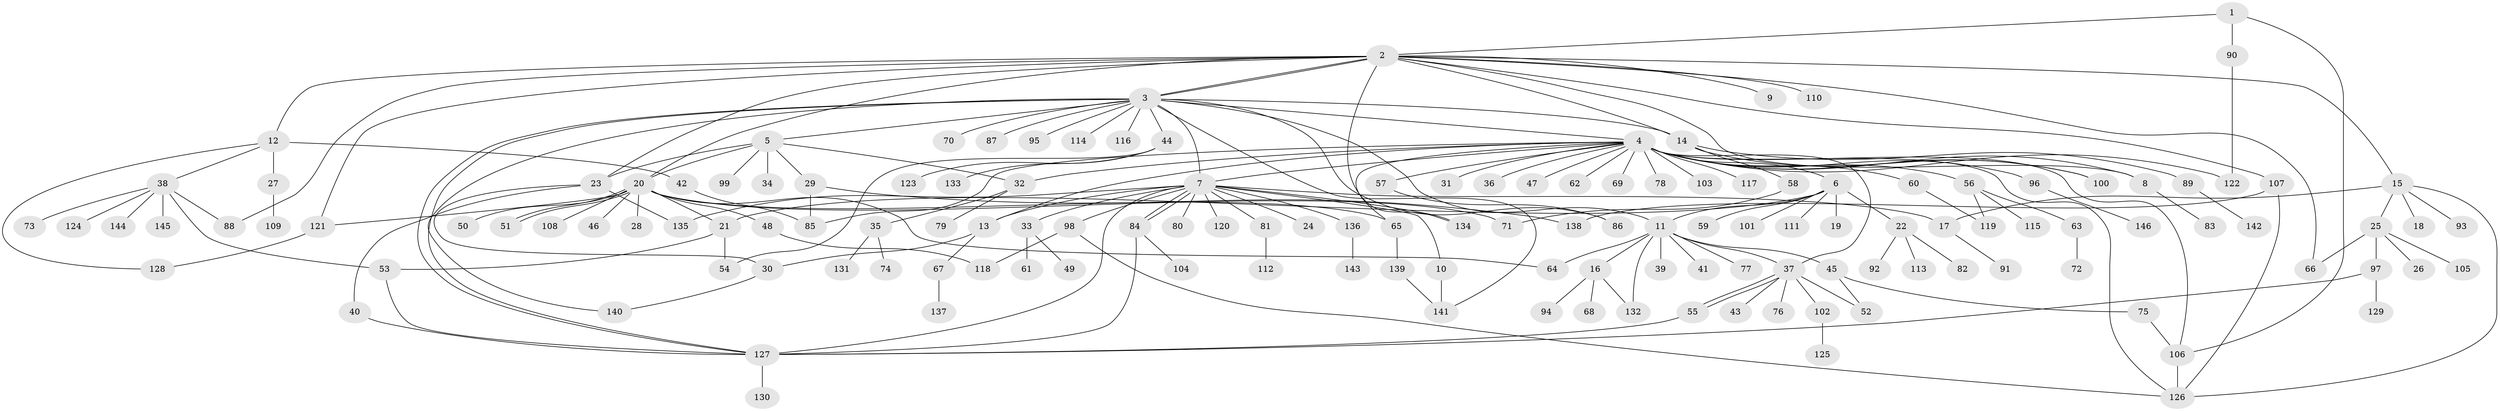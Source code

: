 // Generated by graph-tools (version 1.1) at 2025/47/03/09/25 04:47:21]
// undirected, 146 vertices, 198 edges
graph export_dot {
graph [start="1"]
  node [color=gray90,style=filled];
  1;
  2;
  3;
  4;
  5;
  6;
  7;
  8;
  9;
  10;
  11;
  12;
  13;
  14;
  15;
  16;
  17;
  18;
  19;
  20;
  21;
  22;
  23;
  24;
  25;
  26;
  27;
  28;
  29;
  30;
  31;
  32;
  33;
  34;
  35;
  36;
  37;
  38;
  39;
  40;
  41;
  42;
  43;
  44;
  45;
  46;
  47;
  48;
  49;
  50;
  51;
  52;
  53;
  54;
  55;
  56;
  57;
  58;
  59;
  60;
  61;
  62;
  63;
  64;
  65;
  66;
  67;
  68;
  69;
  70;
  71;
  72;
  73;
  74;
  75;
  76;
  77;
  78;
  79;
  80;
  81;
  82;
  83;
  84;
  85;
  86;
  87;
  88;
  89;
  90;
  91;
  92;
  93;
  94;
  95;
  96;
  97;
  98;
  99;
  100;
  101;
  102;
  103;
  104;
  105;
  106;
  107;
  108;
  109;
  110;
  111;
  112;
  113;
  114;
  115;
  116;
  117;
  118;
  119;
  120;
  121;
  122;
  123;
  124;
  125;
  126;
  127;
  128;
  129;
  130;
  131;
  132;
  133;
  134;
  135;
  136;
  137;
  138;
  139;
  140;
  141;
  142;
  143;
  144;
  145;
  146;
  1 -- 2;
  1 -- 90;
  1 -- 106;
  2 -- 3;
  2 -- 3;
  2 -- 8;
  2 -- 9;
  2 -- 12;
  2 -- 14;
  2 -- 15;
  2 -- 20;
  2 -- 23;
  2 -- 66;
  2 -- 88;
  2 -- 107;
  2 -- 110;
  2 -- 121;
  2 -- 134;
  3 -- 4;
  3 -- 5;
  3 -- 7;
  3 -- 11;
  3 -- 14;
  3 -- 44;
  3 -- 70;
  3 -- 86;
  3 -- 87;
  3 -- 95;
  3 -- 114;
  3 -- 116;
  3 -- 127;
  3 -- 127;
  3 -- 140;
  3 -- 141;
  4 -- 6;
  4 -- 7;
  4 -- 8;
  4 -- 13;
  4 -- 31;
  4 -- 32;
  4 -- 36;
  4 -- 37;
  4 -- 47;
  4 -- 56;
  4 -- 57;
  4 -- 60;
  4 -- 62;
  4 -- 65;
  4 -- 69;
  4 -- 78;
  4 -- 85;
  4 -- 96;
  4 -- 100;
  4 -- 103;
  4 -- 106;
  4 -- 117;
  4 -- 122;
  4 -- 126;
  5 -- 20;
  5 -- 23;
  5 -- 29;
  5 -- 32;
  5 -- 34;
  5 -- 99;
  6 -- 11;
  6 -- 19;
  6 -- 21;
  6 -- 22;
  6 -- 59;
  6 -- 101;
  6 -- 111;
  7 -- 10;
  7 -- 13;
  7 -- 17;
  7 -- 24;
  7 -- 33;
  7 -- 80;
  7 -- 81;
  7 -- 84;
  7 -- 84;
  7 -- 98;
  7 -- 120;
  7 -- 127;
  7 -- 134;
  7 -- 135;
  7 -- 136;
  8 -- 83;
  10 -- 141;
  11 -- 16;
  11 -- 37;
  11 -- 39;
  11 -- 41;
  11 -- 45;
  11 -- 64;
  11 -- 77;
  11 -- 132;
  12 -- 27;
  12 -- 38;
  12 -- 42;
  12 -- 128;
  13 -- 30;
  13 -- 67;
  14 -- 58;
  14 -- 89;
  14 -- 100;
  15 -- 17;
  15 -- 18;
  15 -- 25;
  15 -- 93;
  15 -- 126;
  16 -- 68;
  16 -- 94;
  16 -- 132;
  17 -- 91;
  20 -- 21;
  20 -- 28;
  20 -- 46;
  20 -- 48;
  20 -- 50;
  20 -- 51;
  20 -- 51;
  20 -- 64;
  20 -- 65;
  20 -- 71;
  20 -- 108;
  20 -- 121;
  21 -- 53;
  21 -- 54;
  22 -- 82;
  22 -- 92;
  22 -- 113;
  23 -- 30;
  23 -- 40;
  23 -- 135;
  25 -- 26;
  25 -- 66;
  25 -- 97;
  25 -- 105;
  27 -- 109;
  29 -- 85;
  29 -- 138;
  30 -- 140;
  32 -- 35;
  32 -- 79;
  33 -- 49;
  33 -- 61;
  35 -- 74;
  35 -- 131;
  37 -- 43;
  37 -- 52;
  37 -- 55;
  37 -- 55;
  37 -- 76;
  37 -- 102;
  38 -- 53;
  38 -- 73;
  38 -- 88;
  38 -- 124;
  38 -- 144;
  38 -- 145;
  40 -- 127;
  42 -- 85;
  44 -- 54;
  44 -- 123;
  44 -- 133;
  45 -- 52;
  45 -- 75;
  48 -- 118;
  53 -- 127;
  55 -- 127;
  56 -- 63;
  56 -- 115;
  56 -- 119;
  57 -- 86;
  58 -- 71;
  60 -- 119;
  63 -- 72;
  65 -- 139;
  67 -- 137;
  75 -- 106;
  81 -- 112;
  84 -- 104;
  84 -- 127;
  89 -- 142;
  90 -- 122;
  96 -- 146;
  97 -- 127;
  97 -- 129;
  98 -- 118;
  98 -- 126;
  102 -- 125;
  106 -- 126;
  107 -- 126;
  107 -- 138;
  121 -- 128;
  127 -- 130;
  136 -- 143;
  139 -- 141;
}
